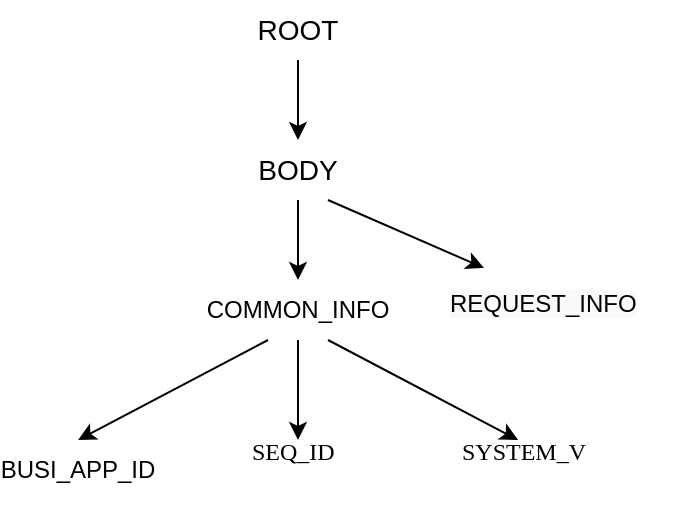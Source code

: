 <mxfile version="15.7.3" type="github">
  <diagram id="cIaQJNa-sUKXKcVw03_b" name="Page-1">
    <mxGraphModel dx="868" dy="482" grid="0" gridSize="10" guides="1" tooltips="1" connect="1" arrows="1" fold="1" page="1" pageScale="1" pageWidth="827" pageHeight="1169" math="0" shadow="0">
      <root>
        <mxCell id="0" />
        <mxCell id="1" parent="0" />
        <mxCell id="HJpWg2J9JC7-VfmU3f_n-4" value="" style="edgeStyle=orthogonalEdgeStyle;rounded=0;orthogonalLoop=1;jettySize=auto;html=1;fontSize=14;" edge="1" parent="1" source="HJpWg2J9JC7-VfmU3f_n-1" target="HJpWg2J9JC7-VfmU3f_n-2">
          <mxGeometry relative="1" as="geometry" />
        </mxCell>
        <mxCell id="HJpWg2J9JC7-VfmU3f_n-1" value="ROOT" style="text;html=1;strokeColor=none;fillColor=none;align=center;verticalAlign=middle;whiteSpace=wrap;rounded=0;fontSize=14;" vertex="1" parent="1">
          <mxGeometry x="320" y="30" width="60" height="30" as="geometry" />
        </mxCell>
        <mxCell id="HJpWg2J9JC7-VfmU3f_n-5" value="" style="edgeStyle=orthogonalEdgeStyle;rounded=0;orthogonalLoop=1;jettySize=auto;html=1;fontSize=14;" edge="1" parent="1" source="HJpWg2J9JC7-VfmU3f_n-2" target="HJpWg2J9JC7-VfmU3f_n-3">
          <mxGeometry relative="1" as="geometry" />
        </mxCell>
        <mxCell id="HJpWg2J9JC7-VfmU3f_n-14" style="edgeStyle=none;rounded=0;orthogonalLoop=1;jettySize=auto;html=1;exitX=0.75;exitY=1;exitDx=0;exitDy=0;fontSize=12;" edge="1" parent="1" source="HJpWg2J9JC7-VfmU3f_n-2">
          <mxGeometry relative="1" as="geometry">
            <mxPoint x="443" y="164" as="targetPoint" />
          </mxGeometry>
        </mxCell>
        <mxCell id="HJpWg2J9JC7-VfmU3f_n-2" value="BODY" style="text;html=1;strokeColor=none;fillColor=none;align=center;verticalAlign=middle;whiteSpace=wrap;rounded=0;fontSize=14;" vertex="1" parent="1">
          <mxGeometry x="320" y="100" width="60" height="30" as="geometry" />
        </mxCell>
        <mxCell id="HJpWg2J9JC7-VfmU3f_n-10" style="rounded=0;orthogonalLoop=1;jettySize=auto;html=1;exitX=0.25;exitY=1;exitDx=0;exitDy=0;fontSize=12;entryX=0.5;entryY=0;entryDx=0;entryDy=0;" edge="1" parent="1" source="HJpWg2J9JC7-VfmU3f_n-3" target="HJpWg2J9JC7-VfmU3f_n-7">
          <mxGeometry relative="1" as="geometry" />
        </mxCell>
        <mxCell id="HJpWg2J9JC7-VfmU3f_n-11" style="edgeStyle=none;rounded=0;orthogonalLoop=1;jettySize=auto;html=1;exitX=0.5;exitY=1;exitDx=0;exitDy=0;entryX=0.5;entryY=0.4;entryDx=0;entryDy=0;entryPerimeter=0;fontSize=12;" edge="1" parent="1" source="HJpWg2J9JC7-VfmU3f_n-3" target="HJpWg2J9JC7-VfmU3f_n-8">
          <mxGeometry relative="1" as="geometry" />
        </mxCell>
        <mxCell id="HJpWg2J9JC7-VfmU3f_n-12" style="edgeStyle=none;rounded=0;orthogonalLoop=1;jettySize=auto;html=1;exitX=0.75;exitY=1;exitDx=0;exitDy=0;entryX=0.429;entryY=0.5;entryDx=0;entryDy=0;entryPerimeter=0;fontSize=12;" edge="1" parent="1" source="HJpWg2J9JC7-VfmU3f_n-3" target="HJpWg2J9JC7-VfmU3f_n-9">
          <mxGeometry relative="1" as="geometry" />
        </mxCell>
        <mxCell id="HJpWg2J9JC7-VfmU3f_n-3" value="&lt;p class=&quot;MsoNormal&quot;&gt;&lt;font style=&quot;font-size: 12px&quot;&gt;COMMON_INFO&lt;/font&gt;&lt;/p&gt;" style="text;html=1;strokeColor=none;fillColor=none;align=center;verticalAlign=middle;whiteSpace=wrap;rounded=0;" vertex="1" parent="1">
          <mxGeometry x="320" y="170" width="60" height="30" as="geometry" />
        </mxCell>
        <mxCell id="HJpWg2J9JC7-VfmU3f_n-7" value="&lt;p class=&quot;MsoNormal&quot;&gt;&lt;font style=&quot;font-size: 12px&quot;&gt;BUSI_APP_ID&lt;/font&gt;&lt;/p&gt;" style="text;html=1;strokeColor=none;fillColor=none;align=center;verticalAlign=middle;whiteSpace=wrap;rounded=0;" vertex="1" parent="1">
          <mxGeometry x="210" y="250" width="60" height="30" as="geometry" />
        </mxCell>
        <mxCell id="HJpWg2J9JC7-VfmU3f_n-8" value="&lt;p class=&quot;MsoNormal&quot;&gt;&lt;span style=&quot;font-weight: normal&quot;&gt;&lt;font face=&quot;楷体_GB2312&quot; style=&quot;font-size: 12px&quot;&gt;SEQ_ID&lt;/font&gt;&lt;/span&gt;&lt;/p&gt;" style="text;whiteSpace=wrap;html=1;fontSize=12;" vertex="1" parent="1">
          <mxGeometry x="325" y="230" width="50" height="50" as="geometry" />
        </mxCell>
        <mxCell id="HJpWg2J9JC7-VfmU3f_n-9" value="&lt;p class=&quot;MsoNormal&quot;&gt;&lt;span style=&quot;font-weight: normal&quot;&gt;&lt;font face=&quot;楷体_GB2312&quot; style=&quot;font-size: 12px&quot;&gt;SYSTEM_V&lt;/font&gt;&lt;/span&gt;&lt;/p&gt;" style="text;whiteSpace=wrap;html=1;fontSize=12;" vertex="1" parent="1">
          <mxGeometry x="430" y="230" width="70" height="40" as="geometry" />
        </mxCell>
        <mxCell id="HJpWg2J9JC7-VfmU3f_n-15" value="&lt;span style=&quot;color: rgb(0, 0, 0); font-size: 12px; font-style: normal; font-weight: 400; letter-spacing: normal; text-align: center; text-indent: 0px; text-transform: none; word-spacing: 0px; background-color: rgb(248, 249, 250); display: inline; float: none;&quot;&gt;REQUEST_INFO&lt;/span&gt;" style="text;whiteSpace=wrap;html=1;fontSize=12;" vertex="1" parent="1">
          <mxGeometry x="424" y="168" width="113" height="28" as="geometry" />
        </mxCell>
      </root>
    </mxGraphModel>
  </diagram>
</mxfile>

